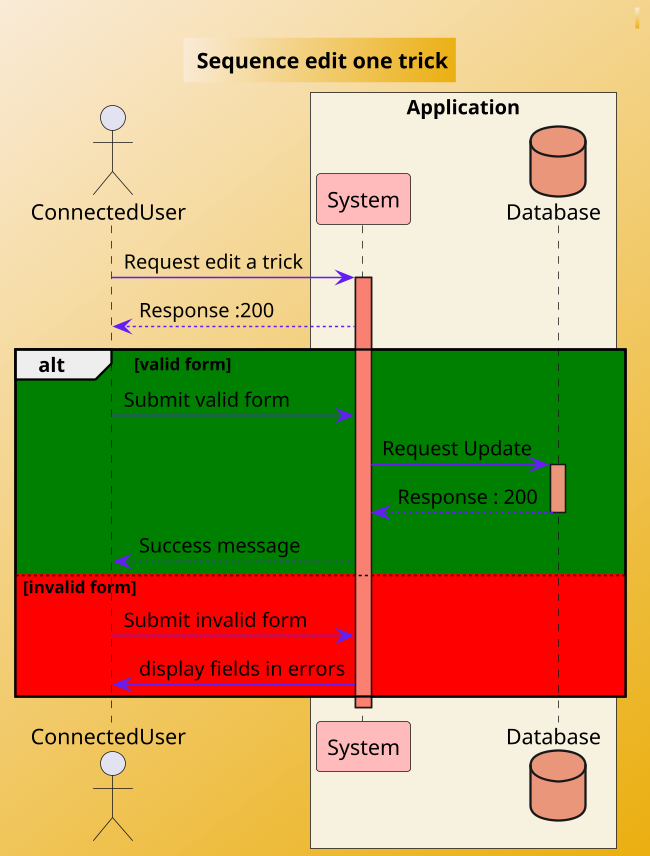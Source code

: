 @startuml
skinparam backgroundcolor AntiqueWhite/#EBAF10
scale 650 width

skinparam class {
    BackgroundColor #F2621F
    ArrowColor #631FF2
    BorderColor #DB2790
}

header ""

TITLE " Sequence edit one trick"

actor ConnectedUser

box "Application" #F7F2E0

participant System #FFBBBB
database Database #DarkSalmon

ConnectedUser -> System: Request edit a trick
activate System #Salmon
System --> ConnectedUser: Response :200

alt #Green valid form

    ConnectedUser -> System: Submit valid form
    System -> Database: Request Update
    activate Database #DarkSalmon
    Database --> System : Response : 200
    deactivate Database
    System --> ConnectedUser : Success message

else #Red invalid form
    ConnectedUser -> System: Submit invalid form
    System -> ConnectedUser: display fields in errors
end

deactivate System


@enduml
